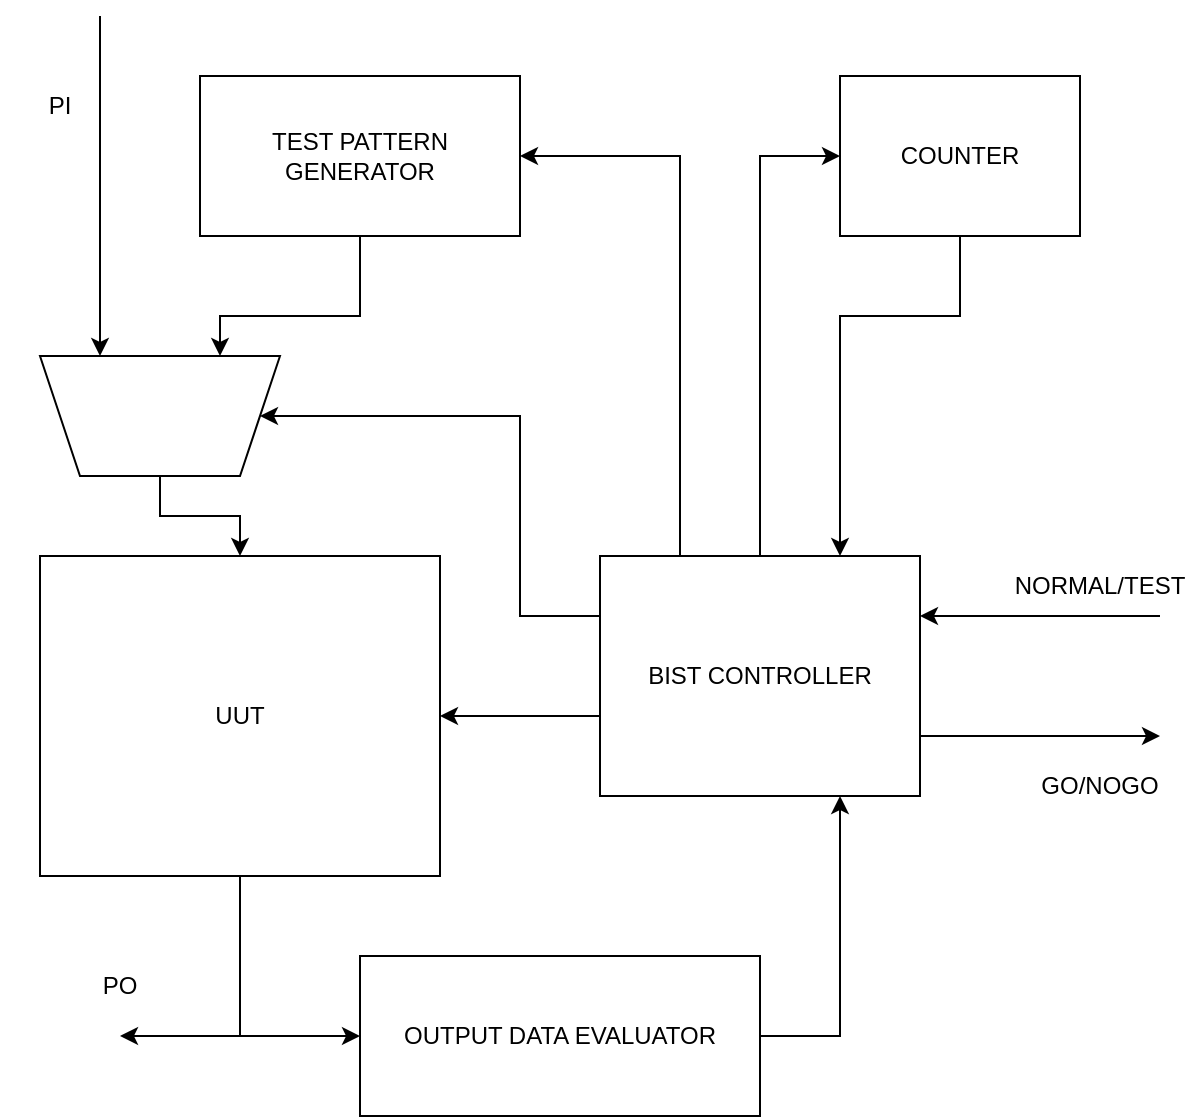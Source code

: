 <mxfile version="16.2.1" type="device"><diagram id="XESfXp_KKfomlZMGmw3Z" name="Page-1"><mxGraphModel dx="1422" dy="762" grid="1" gridSize="10" guides="1" tooltips="1" connect="1" arrows="1" fold="1" page="1" pageScale="1" pageWidth="850" pageHeight="1100" math="0" shadow="0"><root><mxCell id="0"/><mxCell id="1" parent="0"/><mxCell id="hutI6FAmB5IkwQ9I-ADb-1" value="TEST PATTERN GENERATOR" style="rounded=0;whiteSpace=wrap;html=1;" parent="1" vertex="1"><mxGeometry x="200" y="40" width="160" height="80" as="geometry"/></mxCell><mxCell id="hutI6FAmB5IkwQ9I-ADb-2" value="" style="shape=trapezoid;perimeter=trapezoidPerimeter;whiteSpace=wrap;html=1;fixedSize=1;direction=west;" parent="1" vertex="1"><mxGeometry x="120" y="180" width="120" height="60" as="geometry"/></mxCell><mxCell id="hutI6FAmB5IkwQ9I-ADb-3" value="BIST CONTROLLER" style="rounded=0;whiteSpace=wrap;html=1;" parent="1" vertex="1"><mxGeometry x="400" y="280" width="160" height="120" as="geometry"/></mxCell><mxCell id="hutI6FAmB5IkwQ9I-ADb-4" value="OUTPUT DATA EVALUATOR" style="rounded=0;whiteSpace=wrap;html=1;" parent="1" vertex="1"><mxGeometry x="280" y="480" width="200" height="80" as="geometry"/></mxCell><mxCell id="hutI6FAmB5IkwQ9I-ADb-5" value="UUT" style="rounded=0;whiteSpace=wrap;html=1;" parent="1" vertex="1"><mxGeometry x="120" y="280" width="200" height="160" as="geometry"/></mxCell><mxCell id="hutI6FAmB5IkwQ9I-ADb-6" value="COUNTER" style="rounded=0;whiteSpace=wrap;html=1;" parent="1" vertex="1"><mxGeometry x="520" y="40" width="120" height="80" as="geometry"/></mxCell><mxCell id="hutI6FAmB5IkwQ9I-ADb-7" value="PI" style="text;html=1;strokeColor=none;fillColor=none;align=center;verticalAlign=middle;whiteSpace=wrap;rounded=0;" parent="1" vertex="1"><mxGeometry x="100" y="40" width="60" height="30" as="geometry"/></mxCell><mxCell id="hutI6FAmB5IkwQ9I-ADb-8" value="" style="endArrow=classic;html=1;rounded=0;entryX=0.75;entryY=1;entryDx=0;entryDy=0;" parent="1" target="hutI6FAmB5IkwQ9I-ADb-2" edge="1"><mxGeometry width="50" height="50" relative="1" as="geometry"><mxPoint x="150" y="10" as="sourcePoint"/><mxPoint x="450" y="260" as="targetPoint"/></mxGeometry></mxCell><mxCell id="hutI6FAmB5IkwQ9I-ADb-9" value="" style="endArrow=classic;html=1;rounded=0;exitX=0.5;exitY=1;exitDx=0;exitDy=0;entryX=0.25;entryY=1;entryDx=0;entryDy=0;" parent="1" source="hutI6FAmB5IkwQ9I-ADb-1" target="hutI6FAmB5IkwQ9I-ADb-2" edge="1"><mxGeometry width="50" height="50" relative="1" as="geometry"><mxPoint x="400" y="310" as="sourcePoint"/><mxPoint x="450" y="260" as="targetPoint"/><Array as="points"><mxPoint x="280" y="160"/><mxPoint x="210" y="160"/></Array></mxGeometry></mxCell><mxCell id="hutI6FAmB5IkwQ9I-ADb-10" value="" style="endArrow=classic;html=1;rounded=0;entryX=0;entryY=0.5;entryDx=0;entryDy=0;exitX=0.5;exitY=0;exitDx=0;exitDy=0;" parent="1" source="hutI6FAmB5IkwQ9I-ADb-3" target="hutI6FAmB5IkwQ9I-ADb-6" edge="1"><mxGeometry width="50" height="50" relative="1" as="geometry"><mxPoint x="400" y="310" as="sourcePoint"/><mxPoint x="450" y="260" as="targetPoint"/><Array as="points"><mxPoint x="480" y="80"/></Array></mxGeometry></mxCell><mxCell id="hutI6FAmB5IkwQ9I-ADb-11" value="" style="endArrow=classic;html=1;rounded=0;entryX=1;entryY=0.5;entryDx=0;entryDy=0;exitX=0.25;exitY=0;exitDx=0;exitDy=0;" parent="1" source="hutI6FAmB5IkwQ9I-ADb-3" target="hutI6FAmB5IkwQ9I-ADb-1" edge="1"><mxGeometry width="50" height="50" relative="1" as="geometry"><mxPoint x="400" y="310" as="sourcePoint"/><mxPoint x="450" y="260" as="targetPoint"/><Array as="points"><mxPoint x="440" y="80"/></Array></mxGeometry></mxCell><mxCell id="hutI6FAmB5IkwQ9I-ADb-12" value="" style="endArrow=classic;html=1;rounded=0;entryX=0.75;entryY=0;entryDx=0;entryDy=0;exitX=0.5;exitY=1;exitDx=0;exitDy=0;" parent="1" source="hutI6FAmB5IkwQ9I-ADb-6" target="hutI6FAmB5IkwQ9I-ADb-3" edge="1"><mxGeometry width="50" height="50" relative="1" as="geometry"><mxPoint x="400" y="310" as="sourcePoint"/><mxPoint x="450" y="260" as="targetPoint"/><Array as="points"><mxPoint x="580" y="160"/><mxPoint x="520" y="160"/></Array></mxGeometry></mxCell><mxCell id="hutI6FAmB5IkwQ9I-ADb-13" value="" style="endArrow=classic;html=1;rounded=0;entryX=1;entryY=0.25;entryDx=0;entryDy=0;" parent="1" target="hutI6FAmB5IkwQ9I-ADb-3" edge="1"><mxGeometry width="50" height="50" relative="1" as="geometry"><mxPoint x="680" y="310" as="sourcePoint"/><mxPoint x="450" y="260" as="targetPoint"/></mxGeometry></mxCell><mxCell id="hutI6FAmB5IkwQ9I-ADb-14" value="" style="endArrow=classic;html=1;rounded=0;exitX=1;exitY=0.75;exitDx=0;exitDy=0;" parent="1" source="hutI6FAmB5IkwQ9I-ADb-3" edge="1"><mxGeometry width="50" height="50" relative="1" as="geometry"><mxPoint x="640" y="350" as="sourcePoint"/><mxPoint x="680" y="370" as="targetPoint"/></mxGeometry></mxCell><mxCell id="hutI6FAmB5IkwQ9I-ADb-15" value="" style="endArrow=classic;html=1;rounded=0;entryX=0.75;entryY=1;entryDx=0;entryDy=0;exitX=1;exitY=0.5;exitDx=0;exitDy=0;" parent="1" source="hutI6FAmB5IkwQ9I-ADb-4" target="hutI6FAmB5IkwQ9I-ADb-3" edge="1"><mxGeometry width="50" height="50" relative="1" as="geometry"><mxPoint x="590" y="480" as="sourcePoint"/><mxPoint x="450" y="260" as="targetPoint"/><Array as="points"><mxPoint x="520" y="520"/></Array></mxGeometry></mxCell><mxCell id="hutI6FAmB5IkwQ9I-ADb-16" value="" style="endArrow=classic;html=1;rounded=0;entryX=1;entryY=0.5;entryDx=0;entryDy=0;" parent="1" target="hutI6FAmB5IkwQ9I-ADb-5" edge="1"><mxGeometry width="50" height="50" relative="1" as="geometry"><mxPoint x="400" y="360" as="sourcePoint"/><mxPoint x="450" y="260" as="targetPoint"/></mxGeometry></mxCell><mxCell id="hutI6FAmB5IkwQ9I-ADb-17" value="" style="endArrow=classic;html=1;rounded=0;entryX=0;entryY=0.5;entryDx=0;entryDy=0;exitX=0.5;exitY=1;exitDx=0;exitDy=0;" parent="1" source="hutI6FAmB5IkwQ9I-ADb-5" target="hutI6FAmB5IkwQ9I-ADb-4" edge="1"><mxGeometry width="50" height="50" relative="1" as="geometry"><mxPoint x="400" y="310" as="sourcePoint"/><mxPoint x="450" y="260" as="targetPoint"/><Array as="points"><mxPoint x="220" y="520"/></Array></mxGeometry></mxCell><mxCell id="hutI6FAmB5IkwQ9I-ADb-18" value="" style="endArrow=classic;html=1;rounded=0;entryX=0;entryY=0.5;entryDx=0;entryDy=0;exitX=0;exitY=0.25;exitDx=0;exitDy=0;" parent="1" source="hutI6FAmB5IkwQ9I-ADb-3" target="hutI6FAmB5IkwQ9I-ADb-2" edge="1"><mxGeometry width="50" height="50" relative="1" as="geometry"><mxPoint x="370" y="330" as="sourcePoint"/><mxPoint x="450" y="260" as="targetPoint"/><Array as="points"><mxPoint x="360" y="310"/><mxPoint x="360" y="210"/></Array></mxGeometry></mxCell><mxCell id="hutI6FAmB5IkwQ9I-ADb-19" value="NORMAL/TEST" style="text;html=1;strokeColor=none;fillColor=none;align=center;verticalAlign=middle;whiteSpace=wrap;rounded=0;" parent="1" vertex="1"><mxGeometry x="620" y="280" width="60" height="30" as="geometry"/></mxCell><mxCell id="hutI6FAmB5IkwQ9I-ADb-20" value="GO/NOGO" style="text;html=1;strokeColor=none;fillColor=none;align=center;verticalAlign=middle;whiteSpace=wrap;rounded=0;" parent="1" vertex="1"><mxGeometry x="620" y="380" width="60" height="30" as="geometry"/></mxCell><mxCell id="hutI6FAmB5IkwQ9I-ADb-21" value="PO" style="text;html=1;strokeColor=none;fillColor=none;align=center;verticalAlign=middle;whiteSpace=wrap;rounded=0;" parent="1" vertex="1"><mxGeometry x="130" y="480" width="60" height="30" as="geometry"/></mxCell><mxCell id="hutI6FAmB5IkwQ9I-ADb-22" value="" style="endArrow=classic;html=1;rounded=0;" parent="1" edge="1"><mxGeometry width="50" height="50" relative="1" as="geometry"><mxPoint x="220" y="520" as="sourcePoint"/><mxPoint x="160" y="520" as="targetPoint"/></mxGeometry></mxCell><mxCell id="hutI6FAmB5IkwQ9I-ADb-23" value="" style="endArrow=classic;html=1;rounded=0;exitX=0.5;exitY=0;exitDx=0;exitDy=0;entryX=0.5;entryY=0;entryDx=0;entryDy=0;" parent="1" source="hutI6FAmB5IkwQ9I-ADb-2" target="hutI6FAmB5IkwQ9I-ADb-5" edge="1"><mxGeometry width="50" height="50" relative="1" as="geometry"><mxPoint x="400" y="310" as="sourcePoint"/><mxPoint x="450" y="260" as="targetPoint"/><Array as="points"><mxPoint x="180" y="260"/><mxPoint x="220" y="260"/></Array></mxGeometry></mxCell></root></mxGraphModel></diagram></mxfile>